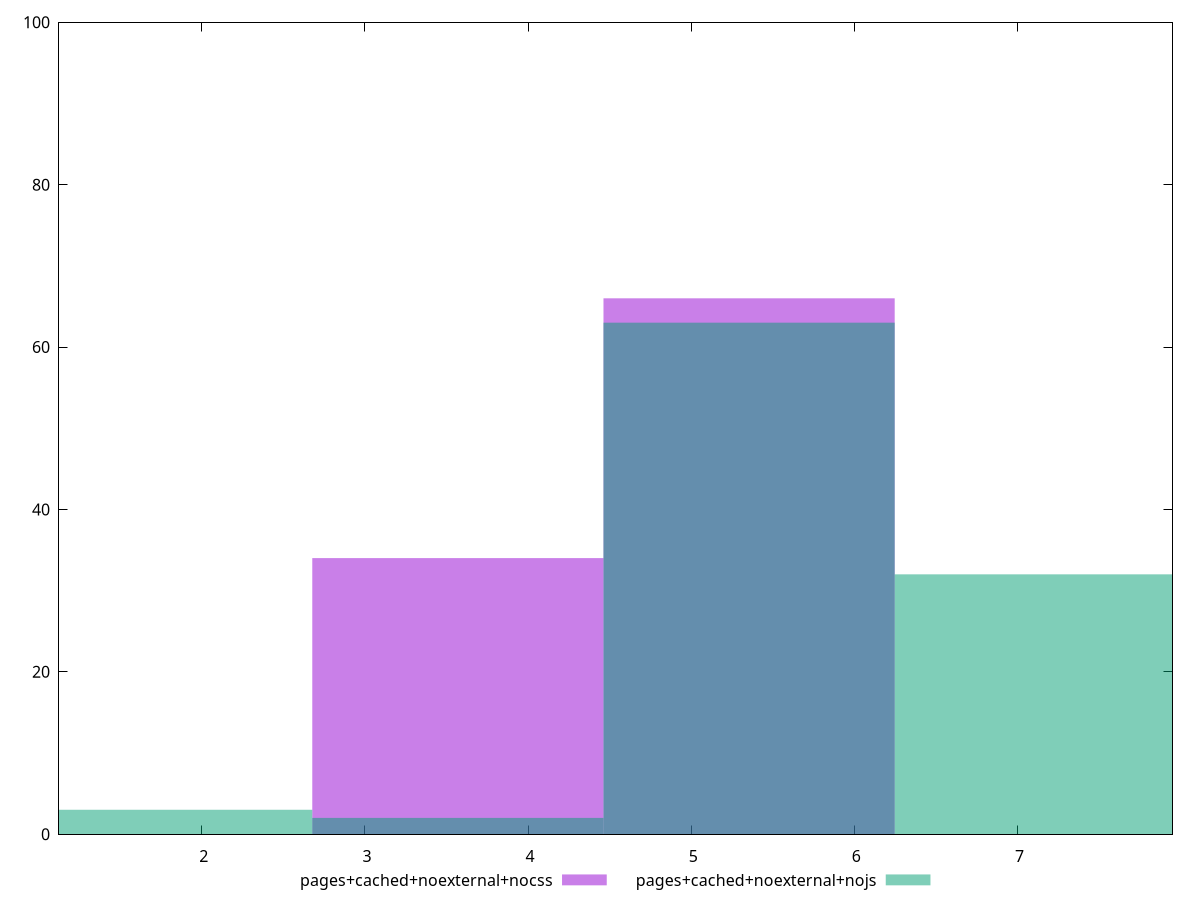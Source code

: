 reset

$pagesCachedNoexternalNocss <<EOF
5.354846850907688 66
3.5698979006051252 34
EOF

$pagesCachedNoexternalNojs <<EOF
5.354846850907688 63
7.1397958012102505 32
3.5698979006051252 2
1.7849489503025626 3
EOF

set key outside below
set boxwidth 1.7849489503025626
set xrange [1.125:7.9501]
set yrange [0:100]
set style fill transparent solid 0.5 noborder
set terminal svg size 640, 500 enhanced background rgb 'white'
set output "report_00007_2020-12-11T15:55:29.892Z/network-server-latency/comparison/histogram/9_vs_10.svg"

plot $pagesCachedNoexternalNocss title "pages+cached+noexternal+nocss" with boxes, \
     $pagesCachedNoexternalNojs title "pages+cached+noexternal+nojs" with boxes

reset
